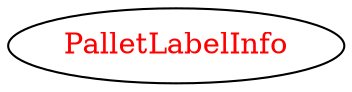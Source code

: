 digraph dependencyGraph {
 concentrate=true;
 ranksep="2.0";
 rankdir="LR"; 
 splines="ortho";
"PalletLabelInfo" [fontcolor="red"];
}